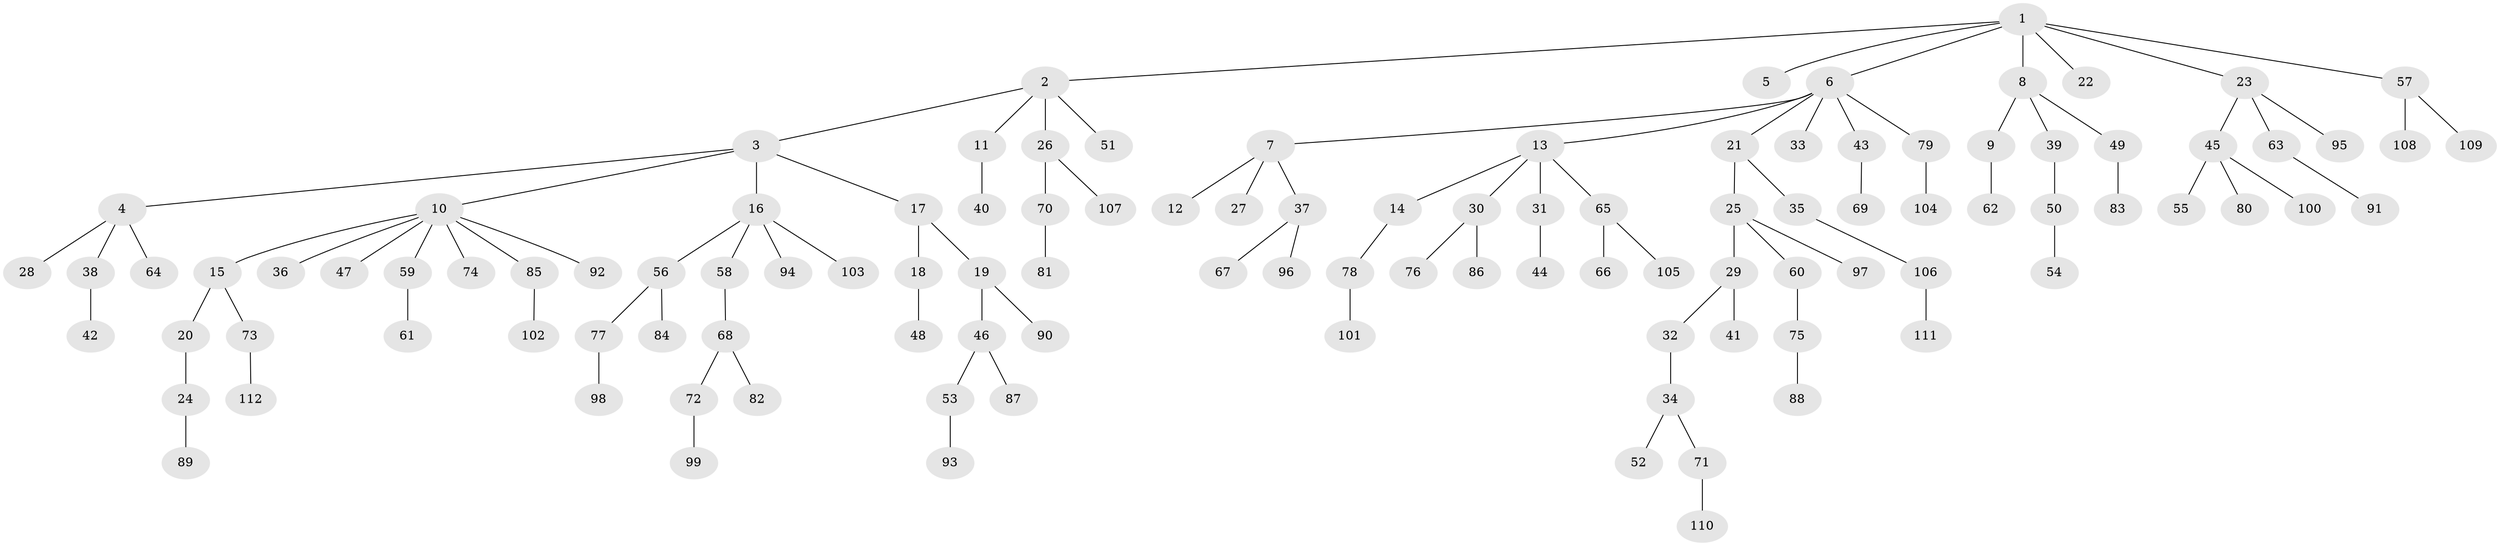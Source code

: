 // Generated by graph-tools (version 1.1) at 2025/02/03/09/25 03:02:19]
// undirected, 112 vertices, 111 edges
graph export_dot {
graph [start="1"]
  node [color=gray90,style=filled];
  1;
  2;
  3;
  4;
  5;
  6;
  7;
  8;
  9;
  10;
  11;
  12;
  13;
  14;
  15;
  16;
  17;
  18;
  19;
  20;
  21;
  22;
  23;
  24;
  25;
  26;
  27;
  28;
  29;
  30;
  31;
  32;
  33;
  34;
  35;
  36;
  37;
  38;
  39;
  40;
  41;
  42;
  43;
  44;
  45;
  46;
  47;
  48;
  49;
  50;
  51;
  52;
  53;
  54;
  55;
  56;
  57;
  58;
  59;
  60;
  61;
  62;
  63;
  64;
  65;
  66;
  67;
  68;
  69;
  70;
  71;
  72;
  73;
  74;
  75;
  76;
  77;
  78;
  79;
  80;
  81;
  82;
  83;
  84;
  85;
  86;
  87;
  88;
  89;
  90;
  91;
  92;
  93;
  94;
  95;
  96;
  97;
  98;
  99;
  100;
  101;
  102;
  103;
  104;
  105;
  106;
  107;
  108;
  109;
  110;
  111;
  112;
  1 -- 2;
  1 -- 5;
  1 -- 6;
  1 -- 8;
  1 -- 22;
  1 -- 23;
  1 -- 57;
  2 -- 3;
  2 -- 11;
  2 -- 26;
  2 -- 51;
  3 -- 4;
  3 -- 10;
  3 -- 16;
  3 -- 17;
  4 -- 28;
  4 -- 38;
  4 -- 64;
  6 -- 7;
  6 -- 13;
  6 -- 21;
  6 -- 33;
  6 -- 43;
  6 -- 79;
  7 -- 12;
  7 -- 27;
  7 -- 37;
  8 -- 9;
  8 -- 39;
  8 -- 49;
  9 -- 62;
  10 -- 15;
  10 -- 36;
  10 -- 47;
  10 -- 59;
  10 -- 74;
  10 -- 85;
  10 -- 92;
  11 -- 40;
  13 -- 14;
  13 -- 30;
  13 -- 31;
  13 -- 65;
  14 -- 78;
  15 -- 20;
  15 -- 73;
  16 -- 56;
  16 -- 58;
  16 -- 94;
  16 -- 103;
  17 -- 18;
  17 -- 19;
  18 -- 48;
  19 -- 46;
  19 -- 90;
  20 -- 24;
  21 -- 25;
  21 -- 35;
  23 -- 45;
  23 -- 63;
  23 -- 95;
  24 -- 89;
  25 -- 29;
  25 -- 60;
  25 -- 97;
  26 -- 70;
  26 -- 107;
  29 -- 32;
  29 -- 41;
  30 -- 76;
  30 -- 86;
  31 -- 44;
  32 -- 34;
  34 -- 52;
  34 -- 71;
  35 -- 106;
  37 -- 67;
  37 -- 96;
  38 -- 42;
  39 -- 50;
  43 -- 69;
  45 -- 55;
  45 -- 80;
  45 -- 100;
  46 -- 53;
  46 -- 87;
  49 -- 83;
  50 -- 54;
  53 -- 93;
  56 -- 77;
  56 -- 84;
  57 -- 108;
  57 -- 109;
  58 -- 68;
  59 -- 61;
  60 -- 75;
  63 -- 91;
  65 -- 66;
  65 -- 105;
  68 -- 72;
  68 -- 82;
  70 -- 81;
  71 -- 110;
  72 -- 99;
  73 -- 112;
  75 -- 88;
  77 -- 98;
  78 -- 101;
  79 -- 104;
  85 -- 102;
  106 -- 111;
}
